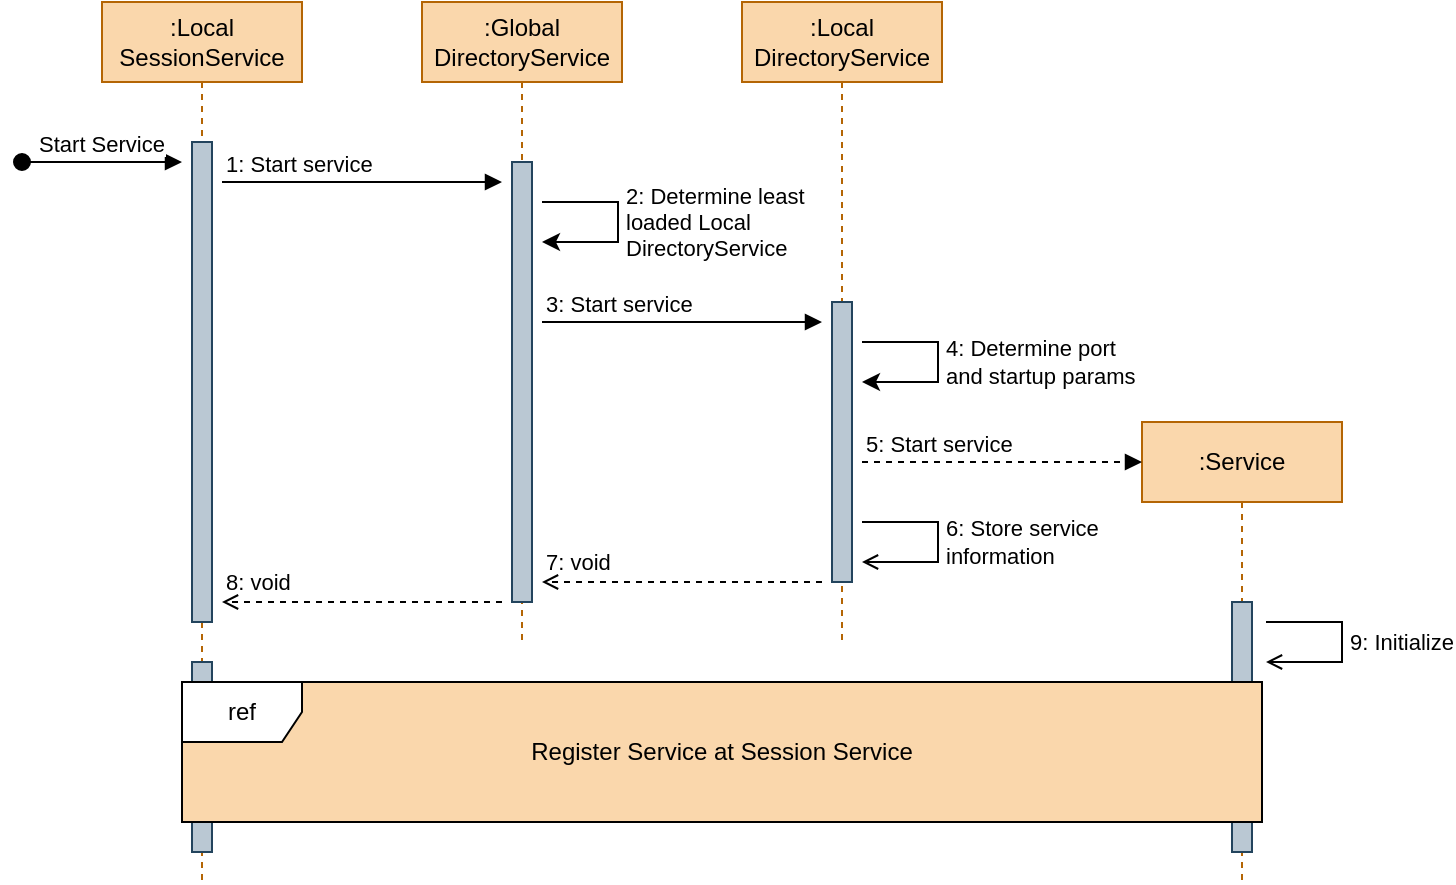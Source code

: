 <mxfile version="20.3.0" type="device"><diagram id="xurik6jvTc8WnSqkjeZ7" name="Page-1"><mxGraphModel dx="1681" dy="700" grid="1" gridSize="10" guides="1" tooltips="1" connect="1" arrows="1" fold="1" page="1" pageScale="1" pageWidth="827" pageHeight="1169" math="0" shadow="0"><root><mxCell id="0"/><mxCell id="1" parent="0"/><mxCell id="c7EVtxD_lWsTU6SxXMhA-1" value=":Local SessionService" style="shape=umlLifeline;perimeter=lifelinePerimeter;whiteSpace=wrap;html=1;container=1;collapsible=0;recursiveResize=0;outlineConnect=0;fillColor=#fad7ac;strokeColor=#b46504;fontColor=#000000;" vertex="1" parent="1"><mxGeometry x="80" y="40" width="100" height="440" as="geometry"/></mxCell><mxCell id="c7EVtxD_lWsTU6SxXMhA-22" value="" style="html=1;points=[];perimeter=orthogonalPerimeter;fillColor=#bac8d3;strokeColor=#23445d;labelBackgroundColor=none;" vertex="1" parent="c7EVtxD_lWsTU6SxXMhA-1"><mxGeometry x="45" y="70" width="10" height="240" as="geometry"/></mxCell><mxCell id="c7EVtxD_lWsTU6SxXMhA-34" value="" style="html=1;points=[];perimeter=orthogonalPerimeter;fillColor=#bac8d3;strokeColor=#23445d;labelBackgroundColor=none;" vertex="1" parent="c7EVtxD_lWsTU6SxXMhA-1"><mxGeometry x="45" y="330" width="10" height="95" as="geometry"/></mxCell><mxCell id="c7EVtxD_lWsTU6SxXMhA-2" value=":Global DirectoryService" style="shape=umlLifeline;perimeter=lifelinePerimeter;whiteSpace=wrap;html=1;container=1;collapsible=0;recursiveResize=0;outlineConnect=0;fillColor=#fad7ac;strokeColor=#b46504;fontColor=#000000;" vertex="1" parent="1"><mxGeometry x="240" y="40" width="100" height="320" as="geometry"/></mxCell><mxCell id="c7EVtxD_lWsTU6SxXMhA-23" value="" style="html=1;points=[];perimeter=orthogonalPerimeter;fillColor=#bac8d3;strokeColor=#23445d;labelBackgroundColor=none;" vertex="1" parent="c7EVtxD_lWsTU6SxXMhA-2"><mxGeometry x="45" y="80" width="10" height="220" as="geometry"/></mxCell><mxCell id="c7EVtxD_lWsTU6SxXMhA-3" value=":Local DirectoryService" style="shape=umlLifeline;perimeter=lifelinePerimeter;whiteSpace=wrap;html=1;container=1;collapsible=0;recursiveResize=0;outlineConnect=0;fillColor=#fad7ac;strokeColor=#b46504;fontColor=#000000;" vertex="1" parent="1"><mxGeometry x="400" y="40" width="100" height="320" as="geometry"/></mxCell><mxCell id="c7EVtxD_lWsTU6SxXMhA-24" value="" style="html=1;points=[];perimeter=orthogonalPerimeter;fillColor=#bac8d3;strokeColor=#23445d;labelBackgroundColor=none;" vertex="1" parent="c7EVtxD_lWsTU6SxXMhA-3"><mxGeometry x="45" y="150" width="10" height="140" as="geometry"/></mxCell><mxCell id="c7EVtxD_lWsTU6SxXMhA-4" value=":Service" style="shape=umlLifeline;perimeter=lifelinePerimeter;whiteSpace=wrap;html=1;container=1;collapsible=0;recursiveResize=0;outlineConnect=0;fillColor=#fad7ac;strokeColor=#b46504;fontColor=#000000;" vertex="1" parent="1"><mxGeometry x="600" y="250" width="100" height="230" as="geometry"/></mxCell><mxCell id="c7EVtxD_lWsTU6SxXMhA-35" value="" style="html=1;points=[];perimeter=orthogonalPerimeter;fillColor=#bac8d3;strokeColor=#23445d;labelBackgroundColor=none;" vertex="1" parent="c7EVtxD_lWsTU6SxXMhA-4"><mxGeometry x="45" y="90" width="10" height="125" as="geometry"/></mxCell><mxCell id="c7EVtxD_lWsTU6SxXMhA-25" style="edgeStyle=orthogonalEdgeStyle;rounded=0;orthogonalLoop=1;jettySize=auto;html=1;endArrow=open;endFill=0;" edge="1" parent="c7EVtxD_lWsTU6SxXMhA-4"><mxGeometry relative="1" as="geometry"><mxPoint x="62" y="120" as="targetPoint"/><mxPoint x="62" y="100" as="sourcePoint"/><Array as="points"><mxPoint x="100" y="100"/><mxPoint x="100" y="120"/></Array></mxGeometry></mxCell><mxCell id="c7EVtxD_lWsTU6SxXMhA-26" value="9: Initialize" style="edgeLabel;html=1;align=left;verticalAlign=middle;resizable=0;points=[];labelBackgroundColor=none;" vertex="1" connectable="0" parent="c7EVtxD_lWsTU6SxXMhA-25"><mxGeometry x="-0.066" relative="1" as="geometry"><mxPoint x="2" y="3" as="offset"/></mxGeometry></mxCell><mxCell id="c7EVtxD_lWsTU6SxXMhA-5" value="Start Service" style="verticalAlign=bottom;startArrow=oval;endArrow=block;startSize=8;shadow=0;strokeWidth=1;rounded=0;" edge="1" parent="1"><mxGeometry relative="1" as="geometry"><mxPoint x="40" y="120" as="sourcePoint"/><mxPoint x="120" y="120" as="targetPoint"/></mxGeometry></mxCell><mxCell id="c7EVtxD_lWsTU6SxXMhA-6" value="1: Start service" style="html=1;verticalAlign=bottom;endArrow=block;rounded=0;align=left;" edge="1" parent="1"><mxGeometry x="-1" width="80" relative="1" as="geometry"><mxPoint x="140" y="130" as="sourcePoint"/><mxPoint x="280" y="130" as="targetPoint"/><mxPoint as="offset"/></mxGeometry></mxCell><mxCell id="c7EVtxD_lWsTU6SxXMhA-7" style="edgeStyle=orthogonalEdgeStyle;rounded=0;orthogonalLoop=1;jettySize=auto;html=1;" edge="1" parent="1"><mxGeometry relative="1" as="geometry"><mxPoint x="300" y="160" as="targetPoint"/><mxPoint x="300" y="140" as="sourcePoint"/><Array as="points"><mxPoint x="338" y="140"/><mxPoint x="338" y="160"/></Array></mxGeometry></mxCell><mxCell id="c7EVtxD_lWsTU6SxXMhA-8" value="2: Determine least &lt;br&gt;loaded Local&lt;br&gt;DirectoryService" style="edgeLabel;html=1;align=left;verticalAlign=middle;resizable=0;points=[];" vertex="1" connectable="0" parent="c7EVtxD_lWsTU6SxXMhA-7"><mxGeometry x="-0.066" relative="1" as="geometry"><mxPoint x="2" y="3" as="offset"/></mxGeometry></mxCell><mxCell id="c7EVtxD_lWsTU6SxXMhA-9" value="3: Start service" style="html=1;verticalAlign=bottom;endArrow=block;rounded=0;align=left;" edge="1" parent="1"><mxGeometry x="-1" width="80" relative="1" as="geometry"><mxPoint x="300" y="200" as="sourcePoint"/><mxPoint x="440" y="200" as="targetPoint"/><mxPoint as="offset"/></mxGeometry></mxCell><mxCell id="c7EVtxD_lWsTU6SxXMhA-10" style="edgeStyle=orthogonalEdgeStyle;rounded=0;orthogonalLoop=1;jettySize=auto;html=1;" edge="1" parent="1"><mxGeometry relative="1" as="geometry"><mxPoint x="460" y="230" as="targetPoint"/><mxPoint x="460" y="210" as="sourcePoint"/><Array as="points"><mxPoint x="498" y="210"/><mxPoint x="498" y="230"/></Array></mxGeometry></mxCell><mxCell id="c7EVtxD_lWsTU6SxXMhA-11" value="4: Determine port&lt;br&gt;and startup params" style="edgeLabel;html=1;align=left;verticalAlign=middle;resizable=0;points=[];" vertex="1" connectable="0" parent="c7EVtxD_lWsTU6SxXMhA-10"><mxGeometry x="-0.066" relative="1" as="geometry"><mxPoint x="2" y="3" as="offset"/></mxGeometry></mxCell><mxCell id="c7EVtxD_lWsTU6SxXMhA-15" value="5: Start service" style="html=1;verticalAlign=bottom;endArrow=block;rounded=0;dashed=1;align=left;" edge="1" parent="1"><mxGeometry x="-1" width="80" relative="1" as="geometry"><mxPoint x="460" y="270" as="sourcePoint"/><mxPoint x="600" y="270" as="targetPoint"/><mxPoint as="offset"/></mxGeometry></mxCell><mxCell id="c7EVtxD_lWsTU6SxXMhA-16" style="edgeStyle=orthogonalEdgeStyle;rounded=0;orthogonalLoop=1;jettySize=auto;html=1;endArrow=open;endFill=0;" edge="1" parent="1"><mxGeometry relative="1" as="geometry"><mxPoint x="460" y="320" as="targetPoint"/><mxPoint x="460" y="300" as="sourcePoint"/><Array as="points"><mxPoint x="498" y="300"/><mxPoint x="498" y="320"/></Array></mxGeometry></mxCell><mxCell id="c7EVtxD_lWsTU6SxXMhA-17" value="6: Store service&lt;br&gt;information" style="edgeLabel;html=1;align=left;verticalAlign=middle;resizable=0;points=[];" vertex="1" connectable="0" parent="c7EVtxD_lWsTU6SxXMhA-16"><mxGeometry x="-0.066" relative="1" as="geometry"><mxPoint x="2" y="3" as="offset"/></mxGeometry></mxCell><mxCell id="c7EVtxD_lWsTU6SxXMhA-18" value="" style="endArrow=open;html=1;rounded=0;dashed=1;endFill=0;" edge="1" parent="1"><mxGeometry width="50" height="50" relative="1" as="geometry"><mxPoint x="440" y="330" as="sourcePoint"/><mxPoint x="300" y="330" as="targetPoint"/></mxGeometry></mxCell><mxCell id="c7EVtxD_lWsTU6SxXMhA-19" value="7: void" style="edgeLabel;html=1;align=left;verticalAlign=middle;resizable=0;points=[];labelBackgroundColor=none;" vertex="1" connectable="0" parent="c7EVtxD_lWsTU6SxXMhA-18"><mxGeometry x="0.664" relative="1" as="geometry"><mxPoint x="-24" y="-10" as="offset"/></mxGeometry></mxCell><mxCell id="c7EVtxD_lWsTU6SxXMhA-20" value="" style="endArrow=open;html=1;rounded=0;dashed=1;endFill=0;" edge="1" parent="1"><mxGeometry width="50" height="50" relative="1" as="geometry"><mxPoint x="280" y="340" as="sourcePoint"/><mxPoint x="140" y="340" as="targetPoint"/></mxGeometry></mxCell><mxCell id="c7EVtxD_lWsTU6SxXMhA-21" value="8: void" style="edgeLabel;html=1;align=left;verticalAlign=middle;resizable=0;points=[];labelBackgroundColor=none;" vertex="1" connectable="0" parent="c7EVtxD_lWsTU6SxXMhA-20"><mxGeometry x="0.664" relative="1" as="geometry"><mxPoint x="-24" y="-10" as="offset"/></mxGeometry></mxCell><mxCell id="c7EVtxD_lWsTU6SxXMhA-30" value="" style="group;labelBackgroundColor=none;" vertex="1" connectable="0" parent="1"><mxGeometry x="120" y="380" width="540" height="70" as="geometry"/></mxCell><mxCell id="c7EVtxD_lWsTU6SxXMhA-31" value="" style="group;fillColor=#fad7ac;strokeColor=#b46504;container=0;labelBackgroundColor=none;" vertex="1" connectable="0" parent="c7EVtxD_lWsTU6SxXMhA-30"><mxGeometry width="540" height="70" as="geometry"/></mxCell><mxCell id="c7EVtxD_lWsTU6SxXMhA-32" value="ref" style="shape=umlFrame;whiteSpace=wrap;html=1;labelBackgroundColor=none;" vertex="1" parent="c7EVtxD_lWsTU6SxXMhA-30"><mxGeometry width="540.0" height="70" as="geometry"/></mxCell><mxCell id="c7EVtxD_lWsTU6SxXMhA-33" value="Register Service at Session Service" style="text;html=1;strokeColor=none;fillColor=none;align=center;verticalAlign=middle;whiteSpace=wrap;rounded=0;fontColor=#000000;labelBackgroundColor=none;" vertex="1" parent="c7EVtxD_lWsTU6SxXMhA-30"><mxGeometry width="540" height="70" as="geometry"/></mxCell></root></mxGraphModel></diagram></mxfile>